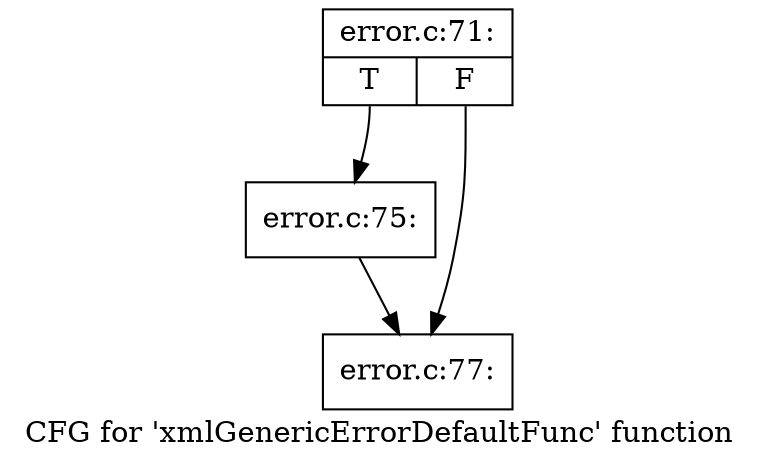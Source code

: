 digraph "CFG for 'xmlGenericErrorDefaultFunc' function" {
	label="CFG for 'xmlGenericErrorDefaultFunc' function";

	Node0x43dbea0 [shape=record,label="{error.c:71:|{<s0>T|<s1>F}}"];
	Node0x43dbea0:s0 -> Node0x4522a70;
	Node0x43dbea0:s1 -> Node0x4522ac0;
	Node0x4522a70 [shape=record,label="{error.c:75:}"];
	Node0x4522a70 -> Node0x4522ac0;
	Node0x4522ac0 [shape=record,label="{error.c:77:}"];
}
